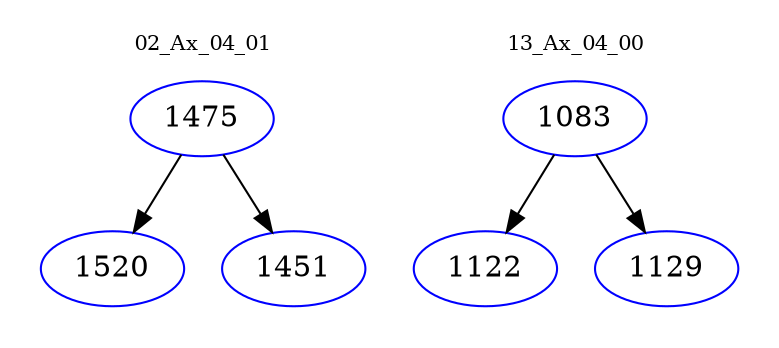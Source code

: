 digraph{
subgraph cluster_0 {
color = white
label = "02_Ax_04_01";
fontsize=10;
T0_1475 [label="1475", color="blue"]
T0_1475 -> T0_1520 [color="black"]
T0_1520 [label="1520", color="blue"]
T0_1475 -> T0_1451 [color="black"]
T0_1451 [label="1451", color="blue"]
}
subgraph cluster_1 {
color = white
label = "13_Ax_04_00";
fontsize=10;
T1_1083 [label="1083", color="blue"]
T1_1083 -> T1_1122 [color="black"]
T1_1122 [label="1122", color="blue"]
T1_1083 -> T1_1129 [color="black"]
T1_1129 [label="1129", color="blue"]
}
}
